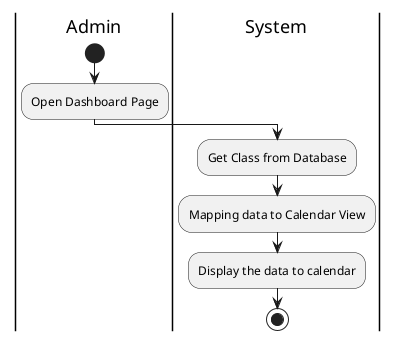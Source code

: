 @startuml GetCalendar

skinparam ConditionEndStyle hline
skinparam conditionStyle diamond
skinparam Monochrome true
skinparam Shadowing false

|Admin|
start
:Open Dashboard Page;

|System|
:Get Class from Database;
:Mapping data to Calendar View;
:Display the data to calendar;

stop

@enduml